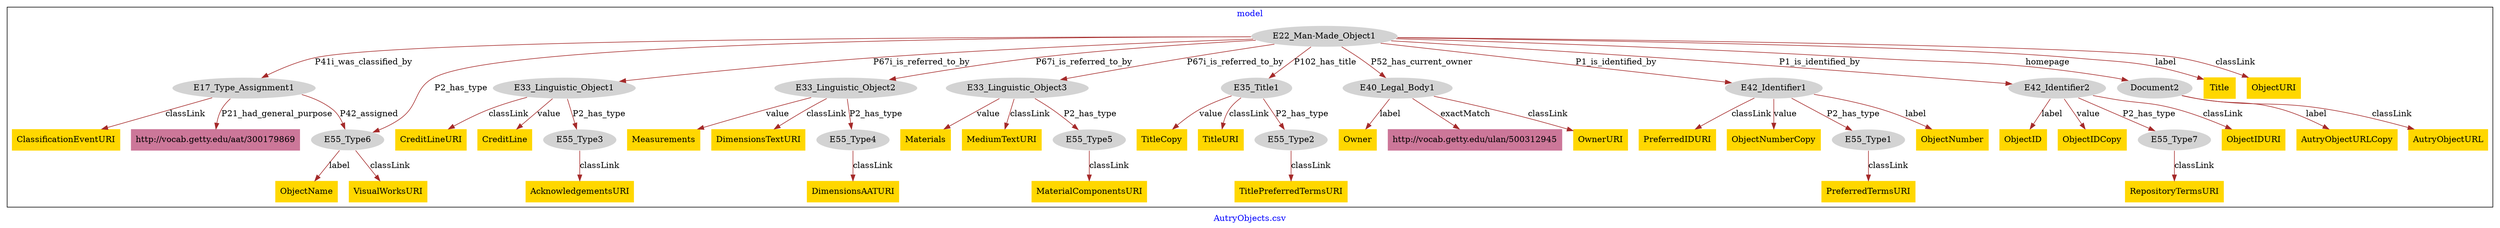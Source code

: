 digraph n0 {
fontcolor="blue"
remincross="true"
label="AutryObjects.csv"
subgraph cluster {
label="model"
n2[style="filled",color="white",fillcolor="lightgray",label="E17_Type_Assignment1"];
n3[style="filled",color="white",fillcolor="lightgray",label="E55_Type6"];
n4[style="filled",color="white",fillcolor="lightgray",label="E22_Man-Made_Object1"];
n5[style="filled",color="white",fillcolor="lightgray",label="E33_Linguistic_Object1"];
n6[style="filled",color="white",fillcolor="lightgray",label="E33_Linguistic_Object2"];
n7[style="filled",color="white",fillcolor="lightgray",label="E33_Linguistic_Object3"];
n8[style="filled",color="white",fillcolor="lightgray",label="E35_Title1"];
n9[style="filled",color="white",fillcolor="lightgray",label="E40_Legal_Body1"];
n10[style="filled",color="white",fillcolor="lightgray",label="E42_Identifier1"];
n11[style="filled",color="white",fillcolor="lightgray",label="E42_Identifier2"];
n12[style="filled",color="white",fillcolor="lightgray",label="Document2"];
n13[style="filled",color="white",fillcolor="lightgray",label="E55_Type3"];
n14[style="filled",color="white",fillcolor="lightgray",label="E55_Type4"];
n15[style="filled",color="white",fillcolor="lightgray",label="E55_Type5"];
n16[style="filled",color="white",fillcolor="lightgray",label="E55_Type2"];
n17[style="filled",color="white",fillcolor="lightgray",label="E55_Type1"];
n18[style="filled",color="white",fillcolor="lightgray",label="E55_Type7"];
n19[shape="plaintext",style="filled",fillcolor="gold",label="PreferredTermsURI"];
n20[shape="plaintext",style="filled",fillcolor="gold",label="TitleCopy"];
n21[shape="plaintext",style="filled",fillcolor="gold",label="AutryObjectURLCopy"];
n22[shape="plaintext",style="filled",fillcolor="gold",label="CreditLineURI"];
n23[shape="plaintext",style="filled",fillcolor="gold",label="ObjectIDURI"];
n24[shape="plaintext",style="filled",fillcolor="gold",label="AutryObjectURL"];
n25[shape="plaintext",style="filled",fillcolor="gold",label="Measurements"];
n26[shape="plaintext",style="filled",fillcolor="gold",label="Materials"];
n27[shape="plaintext",style="filled",fillcolor="gold",label="Title"];
n28[shape="plaintext",style="filled",fillcolor="gold",label="ObjectName"];
n29[shape="plaintext",style="filled",fillcolor="gold",label="CreditLine"];
n30[shape="plaintext",style="filled",fillcolor="gold",label="AcknowledgementsURI"];
n31[shape="plaintext",style="filled",fillcolor="gold",label="VisualWorksURI"];
n32[shape="plaintext",style="filled",fillcolor="gold",label="TitleURI"];
n33[shape="plaintext",style="filled",fillcolor="gold",label="TitlePreferredTermsURI"];
n34[shape="plaintext",style="filled",fillcolor="gold",label="RepositoryTermsURI"];
n35[shape="plaintext",style="filled",fillcolor="gold",label="OwnerURI"];
n36[shape="plaintext",style="filled",fillcolor="gold",label="ObjectID"];
n37[shape="plaintext",style="filled",fillcolor="gold",label="MaterialComponentsURI"];
n38[shape="plaintext",style="filled",fillcolor="gold",label="ClassificationEventURI"];
n39[shape="plaintext",style="filled",fillcolor="gold",label="MediumTextURI"];
n40[shape="plaintext",style="filled",fillcolor="gold",label="ObjectNumber"];
n41[shape="plaintext",style="filled",fillcolor="gold",label="DimensionsTextURI"];
n42[shape="plaintext",style="filled",fillcolor="gold",label="Owner"];
n43[shape="plaintext",style="filled",fillcolor="gold",label="DimensionsAATURI"];
n44[shape="plaintext",style="filled",fillcolor="gold",label="PreferredIDURI"];
n45[shape="plaintext",style="filled",fillcolor="gold",label="ObjectNumberCopy"];
n46[shape="plaintext",style="filled",fillcolor="gold",label="ObjectIDCopy"];
n47[shape="plaintext",style="filled",fillcolor="gold",label="ObjectURI"];
n48[shape="plaintext",style="filled",fillcolor="#CC7799",label="http://vocab.getty.edu/ulan/500312945"];
n49[shape="plaintext",style="filled",fillcolor="#CC7799",label="http://vocab.getty.edu/aat/300179869"];
}
n2 -> n3[color="brown",fontcolor="black",label="P42_assigned"]
n4 -> n2[color="brown",fontcolor="black",label="P41i_was_classified_by"]
n4 -> n5[color="brown",fontcolor="black",label="P67i_is_referred_to_by"]
n4 -> n6[color="brown",fontcolor="black",label="P67i_is_referred_to_by"]
n4 -> n7[color="brown",fontcolor="black",label="P67i_is_referred_to_by"]
n4 -> n8[color="brown",fontcolor="black",label="P102_has_title"]
n4 -> n9[color="brown",fontcolor="black",label="P52_has_current_owner"]
n4 -> n10[color="brown",fontcolor="black",label="P1_is_identified_by"]
n4 -> n11[color="brown",fontcolor="black",label="P1_is_identified_by"]
n4 -> n12[color="brown",fontcolor="black",label="homepage"]
n5 -> n13[color="brown",fontcolor="black",label="P2_has_type"]
n6 -> n14[color="brown",fontcolor="black",label="P2_has_type"]
n7 -> n15[color="brown",fontcolor="black",label="P2_has_type"]
n8 -> n16[color="brown",fontcolor="black",label="P2_has_type"]
n10 -> n17[color="brown",fontcolor="black",label="P2_has_type"]
n11 -> n18[color="brown",fontcolor="black",label="P2_has_type"]
n17 -> n19[color="brown",fontcolor="black",label="classLink"]
n8 -> n20[color="brown",fontcolor="black",label="value"]
n12 -> n21[color="brown",fontcolor="black",label="label"]
n5 -> n22[color="brown",fontcolor="black",label="classLink"]
n11 -> n23[color="brown",fontcolor="black",label="classLink"]
n12 -> n24[color="brown",fontcolor="black",label="classLink"]
n6 -> n25[color="brown",fontcolor="black",label="value"]
n7 -> n26[color="brown",fontcolor="black",label="value"]
n4 -> n27[color="brown",fontcolor="black",label="label"]
n3 -> n28[color="brown",fontcolor="black",label="label"]
n5 -> n29[color="brown",fontcolor="black",label="value"]
n13 -> n30[color="brown",fontcolor="black",label="classLink"]
n3 -> n31[color="brown",fontcolor="black",label="classLink"]
n8 -> n32[color="brown",fontcolor="black",label="classLink"]
n16 -> n33[color="brown",fontcolor="black",label="classLink"]
n18 -> n34[color="brown",fontcolor="black",label="classLink"]
n9 -> n35[color="brown",fontcolor="black",label="classLink"]
n11 -> n36[color="brown",fontcolor="black",label="label"]
n15 -> n37[color="brown",fontcolor="black",label="classLink"]
n2 -> n38[color="brown",fontcolor="black",label="classLink"]
n7 -> n39[color="brown",fontcolor="black",label="classLink"]
n10 -> n40[color="brown",fontcolor="black",label="label"]
n6 -> n41[color="brown",fontcolor="black",label="classLink"]
n9 -> n42[color="brown",fontcolor="black",label="label"]
n14 -> n43[color="brown",fontcolor="black",label="classLink"]
n10 -> n44[color="brown",fontcolor="black",label="classLink"]
n10 -> n45[color="brown",fontcolor="black",label="value"]
n11 -> n46[color="brown",fontcolor="black",label="value"]
n4 -> n47[color="brown",fontcolor="black",label="classLink"]
n9 -> n48[color="brown",fontcolor="black",label="exactMatch"]
n4 -> n3[color="brown",fontcolor="black",label="P2_has_type"]
n2 -> n49[color="brown",fontcolor="black",label="P21_had_general_purpose"]
}
